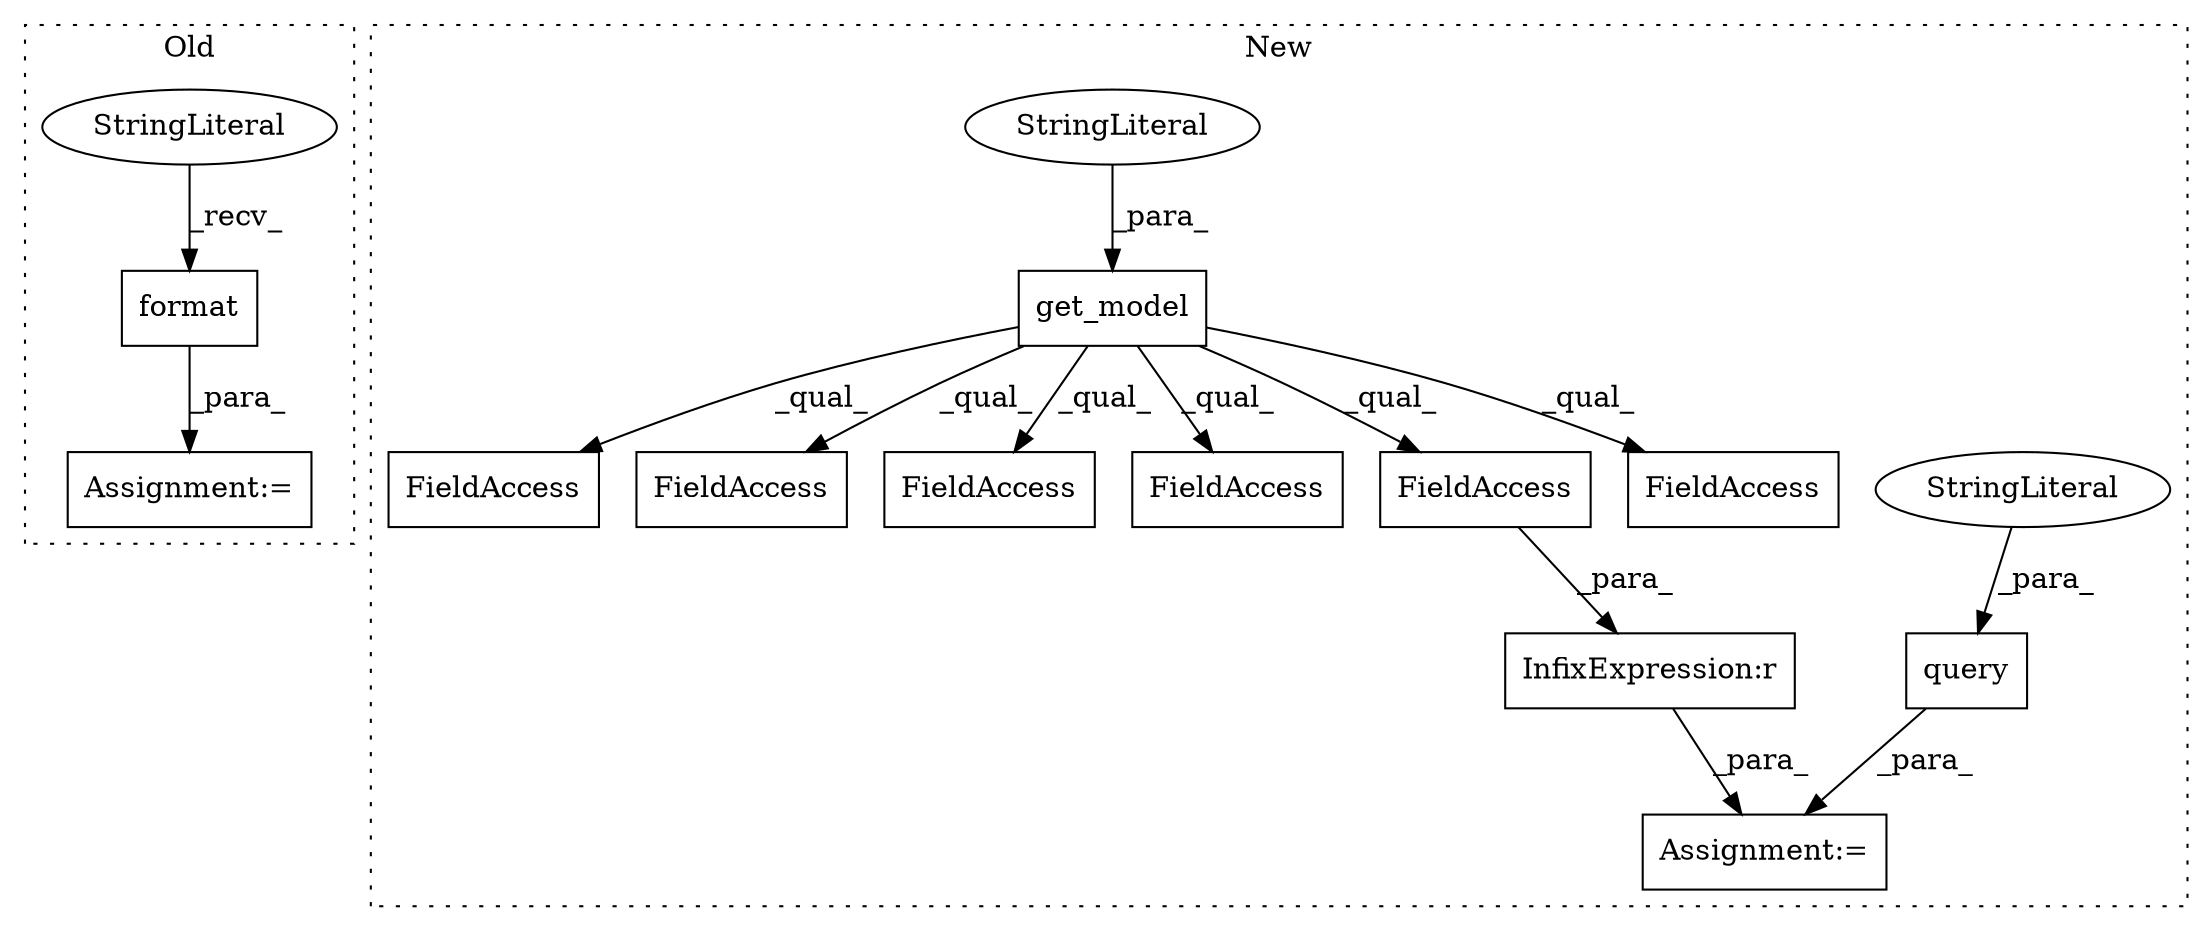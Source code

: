 digraph G {
subgraph cluster0 {
1 [label="format" a="32" s="1359,1620" l="7,1" shape="box"];
3 [label="StringLiteral" a="45" s="1242" l="116" shape="ellipse"];
5 [label="Assignment:=" a="7" s="1873" l="1" shape="box"];
label = "Old";
style="dotted";
}
subgraph cluster1 {
2 [label="query" a="32" s="1260,1274" l="6,1" shape="box"];
4 [label="StringLiteral" a="45" s="1266" l="8" shape="ellipse"];
6 [label="Assignment:=" a="7" s="1250" l="1" shape="box"];
7 [label="get_model" a="32" s="1220,1238" l="10,1" shape="box"];
8 [label="FieldAccess" a="22" s="1767" l="19" shape="box"];
9 [label="FieldAccess" a="22" s="1502" l="19" shape="box"];
10 [label="FieldAccess" a="22" s="1750" l="16" shape="box"];
11 [label="FieldAccess" a="22" s="1284" l="13" shape="box"];
12 [label="FieldAccess" a="22" s="1326" l="19" shape="box"];
13 [label="FieldAccess" a="22" s="1375" l="13" shape="box"];
14 [label="StringLiteral" a="45" s="1230" l="8" shape="ellipse"];
15 [label="InfixExpression:r" a="27" s="1345" l="4" shape="box"];
label = "New";
style="dotted";
}
1 -> 5 [label="_para_"];
2 -> 6 [label="_para_"];
3 -> 1 [label="_recv_"];
4 -> 2 [label="_para_"];
7 -> 10 [label="_qual_"];
7 -> 11 [label="_qual_"];
7 -> 13 [label="_qual_"];
7 -> 8 [label="_qual_"];
7 -> 9 [label="_qual_"];
7 -> 12 [label="_qual_"];
12 -> 15 [label="_para_"];
14 -> 7 [label="_para_"];
15 -> 6 [label="_para_"];
}